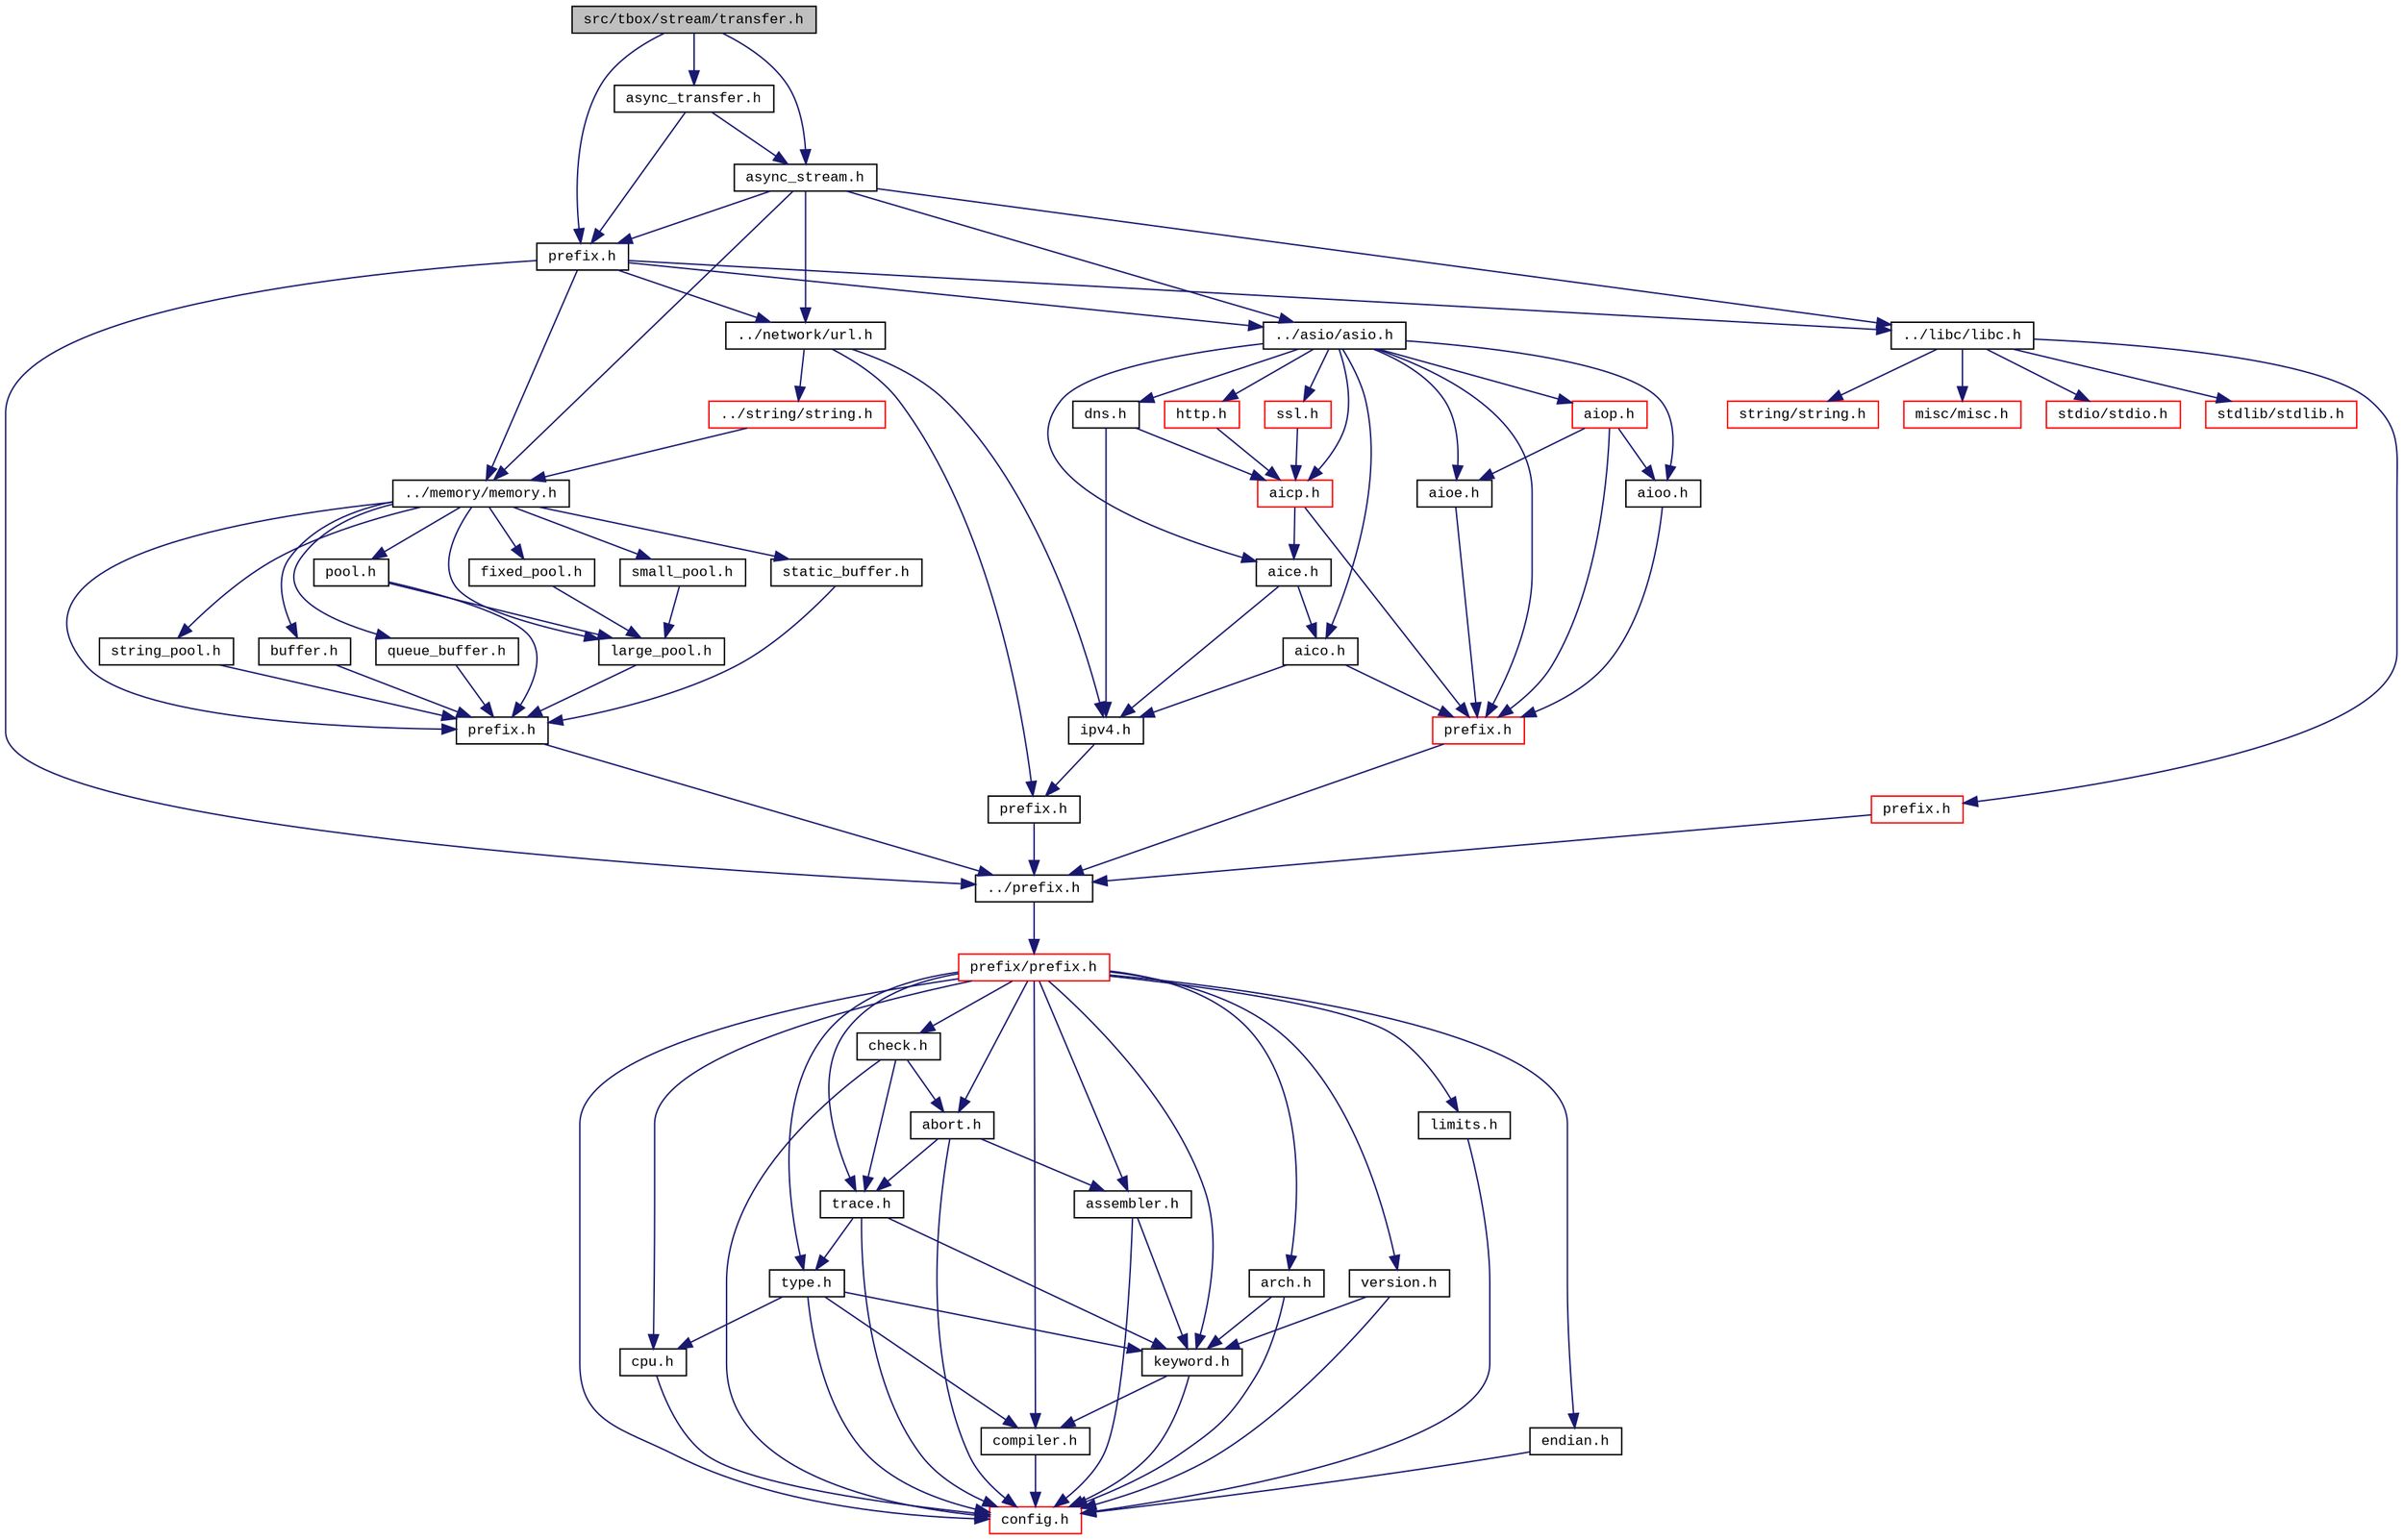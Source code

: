 digraph "src/tbox/stream/transfer.h"
{
  edge [fontname="CourierNew",fontsize="10",labelfontname="CourierNew",labelfontsize="10"];
  node [fontname="CourierNew",fontsize="10",shape=record];
  Node1 [label="src/tbox/stream/transfer.h",height=0.2,width=0.4,color="black", fillcolor="grey75", style="filled" fontcolor="black"];
  Node1 -> Node2 [color="midnightblue",fontsize="10",style="solid",fontname="CourierNew"];
  Node2 [label="prefix.h",height=0.2,width=0.4,color="black", fillcolor="white", style="filled",URL="$d2/dd0/stream_2prefix_8h_source.html"];
  Node2 -> Node3 [color="midnightblue",fontsize="10",style="solid",fontname="CourierNew"];
  Node3 [label="../prefix.h",height=0.2,width=0.4,color="black", fillcolor="white", style="filled",URL="$df/d5c/prefix_8h_source.html"];
  Node3 -> Node4 [color="midnightblue",fontsize="10",style="solid",fontname="CourierNew"];
  Node4 [label="prefix/prefix.h",height=0.2,width=0.4,color="red", fillcolor="white", style="filled",URL="$da/da3/prefix_2prefix_8h_source.html"];
  Node4 -> Node5 [color="midnightblue",fontsize="10",style="solid",fontname="CourierNew"];
  Node5 [label="config.h",height=0.2,width=0.4,color="red", fillcolor="white", style="filled",URL="$de/d7b/prefix_2config_8h_source.html"];
  Node4 -> Node6 [color="midnightblue",fontsize="10",style="solid",fontname="CourierNew"];
  Node6 [label="cpu.h",height=0.2,width=0.4,color="black", fillcolor="white", style="filled",URL="$dc/da7/cpu_8h.html"];
  Node6 -> Node5 [color="midnightblue",fontsize="10",style="solid",fontname="CourierNew"];
  Node4 -> Node7 [color="midnightblue",fontsize="10",style="solid",fontname="CourierNew"];
  Node7 [label="arch.h",height=0.2,width=0.4,color="black", fillcolor="white", style="filled",URL="$d2/d2d/arch_8h.html"];
  Node7 -> Node5 [color="midnightblue",fontsize="10",style="solid",fontname="CourierNew"];
  Node7 -> Node8 [color="midnightblue",fontsize="10",style="solid",fontname="CourierNew"];
  Node8 [label="keyword.h",height=0.2,width=0.4,color="black", fillcolor="white", style="filled",URL="$dd/d8b/keyword_8h.html"];
  Node8 -> Node5 [color="midnightblue",fontsize="10",style="solid",fontname="CourierNew"];
  Node8 -> Node9 [color="midnightblue",fontsize="10",style="solid",fontname="CourierNew"];
  Node9 [label="compiler.h",height=0.2,width=0.4,color="black", fillcolor="white", style="filled",URL="$d4/dd1/compiler_8h.html"];
  Node9 -> Node5 [color="midnightblue",fontsize="10",style="solid",fontname="CourierNew"];
  Node4 -> Node10 [color="midnightblue",fontsize="10",style="solid",fontname="CourierNew"];
  Node10 [label="type.h",height=0.2,width=0.4,color="black", fillcolor="white", style="filled",URL="$d6/d57/prefix_2type_8h_source.html"];
  Node10 -> Node5 [color="midnightblue",fontsize="10",style="solid",fontname="CourierNew"];
  Node10 -> Node8 [color="midnightblue",fontsize="10",style="solid",fontname="CourierNew"];
  Node10 -> Node9 [color="midnightblue",fontsize="10",style="solid",fontname="CourierNew"];
  Node10 -> Node6 [color="midnightblue",fontsize="10",style="solid",fontname="CourierNew"];
  Node4 -> Node11 [color="midnightblue",fontsize="10",style="solid",fontname="CourierNew"];
  Node11 [label="limits.h",height=0.2,width=0.4,color="black", fillcolor="white", style="filled",URL="$da/d87/prefix_2limits_8h_source.html"];
  Node11 -> Node5 [color="midnightblue",fontsize="10",style="solid",fontname="CourierNew"];
  Node4 -> Node12 [color="midnightblue",fontsize="10",style="solid",fontname="CourierNew"];
  Node12 [label="endian.h",height=0.2,width=0.4,color="black", fillcolor="white", style="filled",URL="$d1/d84/endian_8h.html"];
  Node12 -> Node5 [color="midnightblue",fontsize="10",style="solid",fontname="CourierNew"];
  Node4 -> Node13 [color="midnightblue",fontsize="10",style="solid",fontname="CourierNew"];
  Node13 [label="version.h",height=0.2,width=0.4,color="black", fillcolor="white", style="filled",URL="$df/dfc/version_8h.html"];
  Node13 -> Node5 [color="midnightblue",fontsize="10",style="solid",fontname="CourierNew"];
  Node13 -> Node8 [color="midnightblue",fontsize="10",style="solid",fontname="CourierNew"];
  Node4 -> Node9 [color="midnightblue",fontsize="10",style="solid",fontname="CourierNew"];
  Node4 -> Node14 [color="midnightblue",fontsize="10",style="solid",fontname="CourierNew"];
  Node14 [label="assembler.h",height=0.2,width=0.4,color="black", fillcolor="white", style="filled",URL="$d4/dec/assembler_8h.html"];
  Node14 -> Node5 [color="midnightblue",fontsize="10",style="solid",fontname="CourierNew"];
  Node14 -> Node8 [color="midnightblue",fontsize="10",style="solid",fontname="CourierNew"];
  Node4 -> Node8 [color="midnightblue",fontsize="10",style="solid",fontname="CourierNew"];
  Node4 -> Node15 [color="midnightblue",fontsize="10",style="solid",fontname="CourierNew"];
  Node15 [label="trace.h",height=0.2,width=0.4,color="black", fillcolor="white", style="filled",URL="$dc/d22/prefix_2trace_8h_source.html"];
  Node15 -> Node5 [color="midnightblue",fontsize="10",style="solid",fontname="CourierNew"];
  Node15 -> Node10 [color="midnightblue",fontsize="10",style="solid",fontname="CourierNew"];
  Node15 -> Node8 [color="midnightblue",fontsize="10",style="solid",fontname="CourierNew"];
  Node4 -> Node16 [color="midnightblue",fontsize="10",style="solid",fontname="CourierNew"];
  Node16 [label="abort.h",height=0.2,width=0.4,color="black", fillcolor="white", style="filled",URL="$d4/dc1/abort_8h.html"];
  Node16 -> Node5 [color="midnightblue",fontsize="10",style="solid",fontname="CourierNew"];
  Node16 -> Node15 [color="midnightblue",fontsize="10",style="solid",fontname="CourierNew"];
  Node16 -> Node14 [color="midnightblue",fontsize="10",style="solid",fontname="CourierNew"];
  Node4 -> Node17 [color="midnightblue",fontsize="10",style="solid",fontname="CourierNew"];
  Node17 [label="check.h",height=0.2,width=0.4,color="black", fillcolor="white", style="filled",URL="$d6/d38/check_8h.html"];
  Node17 -> Node5 [color="midnightblue",fontsize="10",style="solid",fontname="CourierNew"];
  Node17 -> Node15 [color="midnightblue",fontsize="10",style="solid",fontname="CourierNew"];
  Node17 -> Node16 [color="midnightblue",fontsize="10",style="solid",fontname="CourierNew"];
  Node2 -> Node18 [color="midnightblue",fontsize="10",style="solid",fontname="CourierNew"];
  Node18 [label="../libc/libc.h",height=0.2,width=0.4,color="black", fillcolor="white", style="filled",URL="$db/dc8/libc_8h.html"];
  Node18 -> Node19 [color="midnightblue",fontsize="10",style="solid",fontname="CourierNew"];
  Node19 [label="prefix.h",height=0.2,width=0.4,color="red", fillcolor="white", style="filled",URL="$d4/df0/libc_2prefix_8h_source.html"];
  Node19 -> Node3 [color="midnightblue",fontsize="10",style="solid",fontname="CourierNew"];
  Node18 -> Node20 [color="midnightblue",fontsize="10",style="solid",fontname="CourierNew"];
  Node20 [label="misc/misc.h",height=0.2,width=0.4,color="red", fillcolor="white", style="filled",URL="$d4/d08/misc_8h.html"];
  Node18 -> Node21 [color="midnightblue",fontsize="10",style="solid",fontname="CourierNew"];
  Node21 [label="stdio/stdio.h",height=0.2,width=0.4,color="red", fillcolor="white", style="filled",URL="$d6/dd1/stdio_8h.html"];
  Node18 -> Node22 [color="midnightblue",fontsize="10",style="solid",fontname="CourierNew"];
  Node22 [label="stdlib/stdlib.h",height=0.2,width=0.4,color="red", fillcolor="white", style="filled",URL="$dc/d9c/stdlib_8h.html"];
  Node18 -> Node23 [color="midnightblue",fontsize="10",style="solid",fontname="CourierNew"];
  Node23 [label="string/string.h",height=0.2,width=0.4,color="red", fillcolor="white", style="filled",URL="$da/d52/libc_2string_2string_8h_source.html"];
  Node2 -> Node24 [color="midnightblue",fontsize="10",style="solid",fontname="CourierNew"];
  Node24 [label="../network/url.h",height=0.2,width=0.4,color="black", fillcolor="white", style="filled",URL="$d9/d0e/network_2url_8h_source.html"];
  Node24 -> Node25 [color="midnightblue",fontsize="10",style="solid",fontname="CourierNew"];
  Node25 [label="prefix.h",height=0.2,width=0.4,color="black", fillcolor="white", style="filled",URL="$d2/df3/network_2prefix_8h_source.html"];
  Node25 -> Node3 [color="midnightblue",fontsize="10",style="solid",fontname="CourierNew"];
  Node24 -> Node26 [color="midnightblue",fontsize="10",style="solid",fontname="CourierNew"];
  Node26 [label="ipv4.h",height=0.2,width=0.4,color="black", fillcolor="white", style="filled",URL="$d7/d19/ipv4_8h.html"];
  Node26 -> Node25 [color="midnightblue",fontsize="10",style="solid",fontname="CourierNew"];
  Node24 -> Node27 [color="midnightblue",fontsize="10",style="solid",fontname="CourierNew"];
  Node27 [label="../string/string.h",height=0.2,width=0.4,color="red", fillcolor="white", style="filled",URL="$d8/d2b/string_2string_8h_source.html"];
  Node27 -> Node28 [color="midnightblue",fontsize="10",style="solid",fontname="CourierNew"];
  Node28 [label="../memory/memory.h",height=0.2,width=0.4,color="black", fillcolor="white", style="filled",URL="$dd/d7b/memory_2memory_8h_source.html"];
  Node28 -> Node29 [color="midnightblue",fontsize="10",style="solid",fontname="CourierNew"];
  Node29 [label="prefix.h",height=0.2,width=0.4,color="black", fillcolor="white", style="filled",URL="$d0/dad/memory_2prefix_8h_source.html"];
  Node29 -> Node3 [color="midnightblue",fontsize="10",style="solid",fontname="CourierNew"];
  Node28 -> Node30 [color="midnightblue",fontsize="10",style="solid",fontname="CourierNew"];
  Node30 [label="pool.h",height=0.2,width=0.4,color="black", fillcolor="white", style="filled",URL="$db/db7/pool_8h.html"];
  Node30 -> Node29 [color="midnightblue",fontsize="10",style="solid",fontname="CourierNew"];
  Node30 -> Node31 [color="midnightblue",fontsize="10",style="solid",fontname="CourierNew"];
  Node31 [label="large_pool.h",height=0.2,width=0.4,color="black", fillcolor="white", style="filled",URL="$db/d2d/large__pool_8h.html"];
  Node31 -> Node29 [color="midnightblue",fontsize="10",style="solid",fontname="CourierNew"];
  Node28 -> Node32 [color="midnightblue",fontsize="10",style="solid",fontname="CourierNew"];
  Node32 [label="fixed_pool.h",height=0.2,width=0.4,color="black", fillcolor="white", style="filled",URL="$dd/dd0/fixed__pool_8h.html"];
  Node32 -> Node31 [color="midnightblue",fontsize="10",style="solid",fontname="CourierNew"];
  Node28 -> Node31 [color="midnightblue",fontsize="10",style="solid",fontname="CourierNew"];
  Node28 -> Node33 [color="midnightblue",fontsize="10",style="solid",fontname="CourierNew"];
  Node33 [label="small_pool.h",height=0.2,width=0.4,color="black", fillcolor="white", style="filled",URL="$d1/d34/small__pool_8h.html"];
  Node33 -> Node31 [color="midnightblue",fontsize="10",style="solid",fontname="CourierNew"];
  Node28 -> Node34 [color="midnightblue",fontsize="10",style="solid",fontname="CourierNew"];
  Node34 [label="string_pool.h",height=0.2,width=0.4,color="black", fillcolor="white", style="filled",URL="$db/d9d/string__pool_8h.html"];
  Node34 -> Node29 [color="midnightblue",fontsize="10",style="solid",fontname="CourierNew"];
  Node28 -> Node35 [color="midnightblue",fontsize="10",style="solid",fontname="CourierNew"];
  Node35 [label="buffer.h",height=0.2,width=0.4,color="black", fillcolor="white", style="filled",URL="$d5/d08/buffer_8h.html"];
  Node35 -> Node29 [color="midnightblue",fontsize="10",style="solid",fontname="CourierNew"];
  Node28 -> Node36 [color="midnightblue",fontsize="10",style="solid",fontname="CourierNew"];
  Node36 [label="queue_buffer.h",height=0.2,width=0.4,color="black", fillcolor="white", style="filled",URL="$d8/d9d/queue__buffer_8h.html"];
  Node36 -> Node29 [color="midnightblue",fontsize="10",style="solid",fontname="CourierNew"];
  Node28 -> Node37 [color="midnightblue",fontsize="10",style="solid",fontname="CourierNew"];
  Node37 [label="static_buffer.h",height=0.2,width=0.4,color="black", fillcolor="white", style="filled",URL="$d4/d2b/static__buffer_8h.html"];
  Node37 -> Node29 [color="midnightblue",fontsize="10",style="solid",fontname="CourierNew"];
  Node2 -> Node38 [color="midnightblue",fontsize="10",style="solid",fontname="CourierNew"];
  Node38 [label="../asio/asio.h",height=0.2,width=0.4,color="black", fillcolor="white", style="filled",URL="$d4/d68/asio_8h.html"];
  Node38 -> Node39 [color="midnightblue",fontsize="10",style="solid",fontname="CourierNew"];
  Node39 [label="prefix.h",height=0.2,width=0.4,color="red", fillcolor="white", style="filled",URL="$db/d56/asio_2prefix_8h_source.html"];
  Node39 -> Node3 [color="midnightblue",fontsize="10",style="solid",fontname="CourierNew"];
  Node38 -> Node40 [color="midnightblue",fontsize="10",style="solid",fontname="CourierNew"];
  Node40 [label="aioo.h",height=0.2,width=0.4,color="black", fillcolor="white", style="filled",URL="$d6/d9b/aioo_8h.html"];
  Node40 -> Node39 [color="midnightblue",fontsize="10",style="solid",fontname="CourierNew"];
  Node38 -> Node41 [color="midnightblue",fontsize="10",style="solid",fontname="CourierNew"];
  Node41 [label="aioe.h",height=0.2,width=0.4,color="black", fillcolor="white", style="filled",URL="$d5/d10/aioe_8h.html"];
  Node41 -> Node39 [color="midnightblue",fontsize="10",style="solid",fontname="CourierNew"];
  Node38 -> Node42 [color="midnightblue",fontsize="10",style="solid",fontname="CourierNew"];
  Node42 [label="aiop.h",height=0.2,width=0.4,color="red", fillcolor="white", style="filled",URL="$db/d08/aiop_8h.html"];
  Node42 -> Node39 [color="midnightblue",fontsize="10",style="solid",fontname="CourierNew"];
  Node42 -> Node40 [color="midnightblue",fontsize="10",style="solid",fontname="CourierNew"];
  Node42 -> Node41 [color="midnightblue",fontsize="10",style="solid",fontname="CourierNew"];
  Node38 -> Node43 [color="midnightblue",fontsize="10",style="solid",fontname="CourierNew"];
  Node43 [label="aico.h",height=0.2,width=0.4,color="black", fillcolor="white", style="filled",URL="$d5/d9a/aico_8h.html"];
  Node43 -> Node39 [color="midnightblue",fontsize="10",style="solid",fontname="CourierNew"];
  Node43 -> Node26 [color="midnightblue",fontsize="10",style="solid",fontname="CourierNew"];
  Node38 -> Node44 [color="midnightblue",fontsize="10",style="solid",fontname="CourierNew"];
  Node44 [label="aice.h",height=0.2,width=0.4,color="black", fillcolor="white", style="filled",URL="$da/d59/aice_8h.html"];
  Node44 -> Node43 [color="midnightblue",fontsize="10",style="solid",fontname="CourierNew"];
  Node44 -> Node26 [color="midnightblue",fontsize="10",style="solid",fontname="CourierNew"];
  Node38 -> Node45 [color="midnightblue",fontsize="10",style="solid",fontname="CourierNew"];
  Node45 [label="aicp.h",height=0.2,width=0.4,color="red", fillcolor="white", style="filled",URL="$dd/dd5/aicp_8h.html"];
  Node45 -> Node39 [color="midnightblue",fontsize="10",style="solid",fontname="CourierNew"];
  Node45 -> Node44 [color="midnightblue",fontsize="10",style="solid",fontname="CourierNew"];
  Node38 -> Node46 [color="midnightblue",fontsize="10",style="solid",fontname="CourierNew"];
  Node46 [label="http.h",height=0.2,width=0.4,color="red", fillcolor="white", style="filled",URL="$da/dac/asio_2http_8h_source.html"];
  Node46 -> Node45 [color="midnightblue",fontsize="10",style="solid",fontname="CourierNew"];
  Node38 -> Node47 [color="midnightblue",fontsize="10",style="solid",fontname="CourierNew"];
  Node47 [label="dns.h",height=0.2,width=0.4,color="black", fillcolor="white", style="filled",URL="$d8/d1e/asio_2dns_8h_source.html"];
  Node47 -> Node45 [color="midnightblue",fontsize="10",style="solid",fontname="CourierNew"];
  Node47 -> Node26 [color="midnightblue",fontsize="10",style="solid",fontname="CourierNew"];
  Node38 -> Node48 [color="midnightblue",fontsize="10",style="solid",fontname="CourierNew"];
  Node48 [label="ssl.h",height=0.2,width=0.4,color="red", fillcolor="white", style="filled",URL="$d9/d1a/asio_2ssl_8h_source.html"];
  Node48 -> Node45 [color="midnightblue",fontsize="10",style="solid",fontname="CourierNew"];
  Node2 -> Node28 [color="midnightblue",fontsize="10",style="solid",fontname="CourierNew"];
  Node1 -> Node49 [color="midnightblue",fontsize="10",style="solid",fontname="CourierNew"];
  Node49 [label="async_stream.h",height=0.2,width=0.4,color="black", fillcolor="white", style="filled",URL="$d0/d4d/async__stream_8h.html"];
  Node49 -> Node2 [color="midnightblue",fontsize="10",style="solid",fontname="CourierNew"];
  Node49 -> Node38 [color="midnightblue",fontsize="10",style="solid",fontname="CourierNew"];
  Node49 -> Node18 [color="midnightblue",fontsize="10",style="solid",fontname="CourierNew"];
  Node49 -> Node24 [color="midnightblue",fontsize="10",style="solid",fontname="CourierNew"];
  Node49 -> Node28 [color="midnightblue",fontsize="10",style="solid",fontname="CourierNew"];
  Node1 -> Node50 [color="midnightblue",fontsize="10",style="solid",fontname="CourierNew"];
  Node50 [label="async_transfer.h",height=0.2,width=0.4,color="black", fillcolor="white", style="filled",URL="$dc/d6d/async__transfer_8h.html"];
  Node50 -> Node2 [color="midnightblue",fontsize="10",style="solid",fontname="CourierNew"];
  Node50 -> Node49 [color="midnightblue",fontsize="10",style="solid",fontname="CourierNew"];
}
